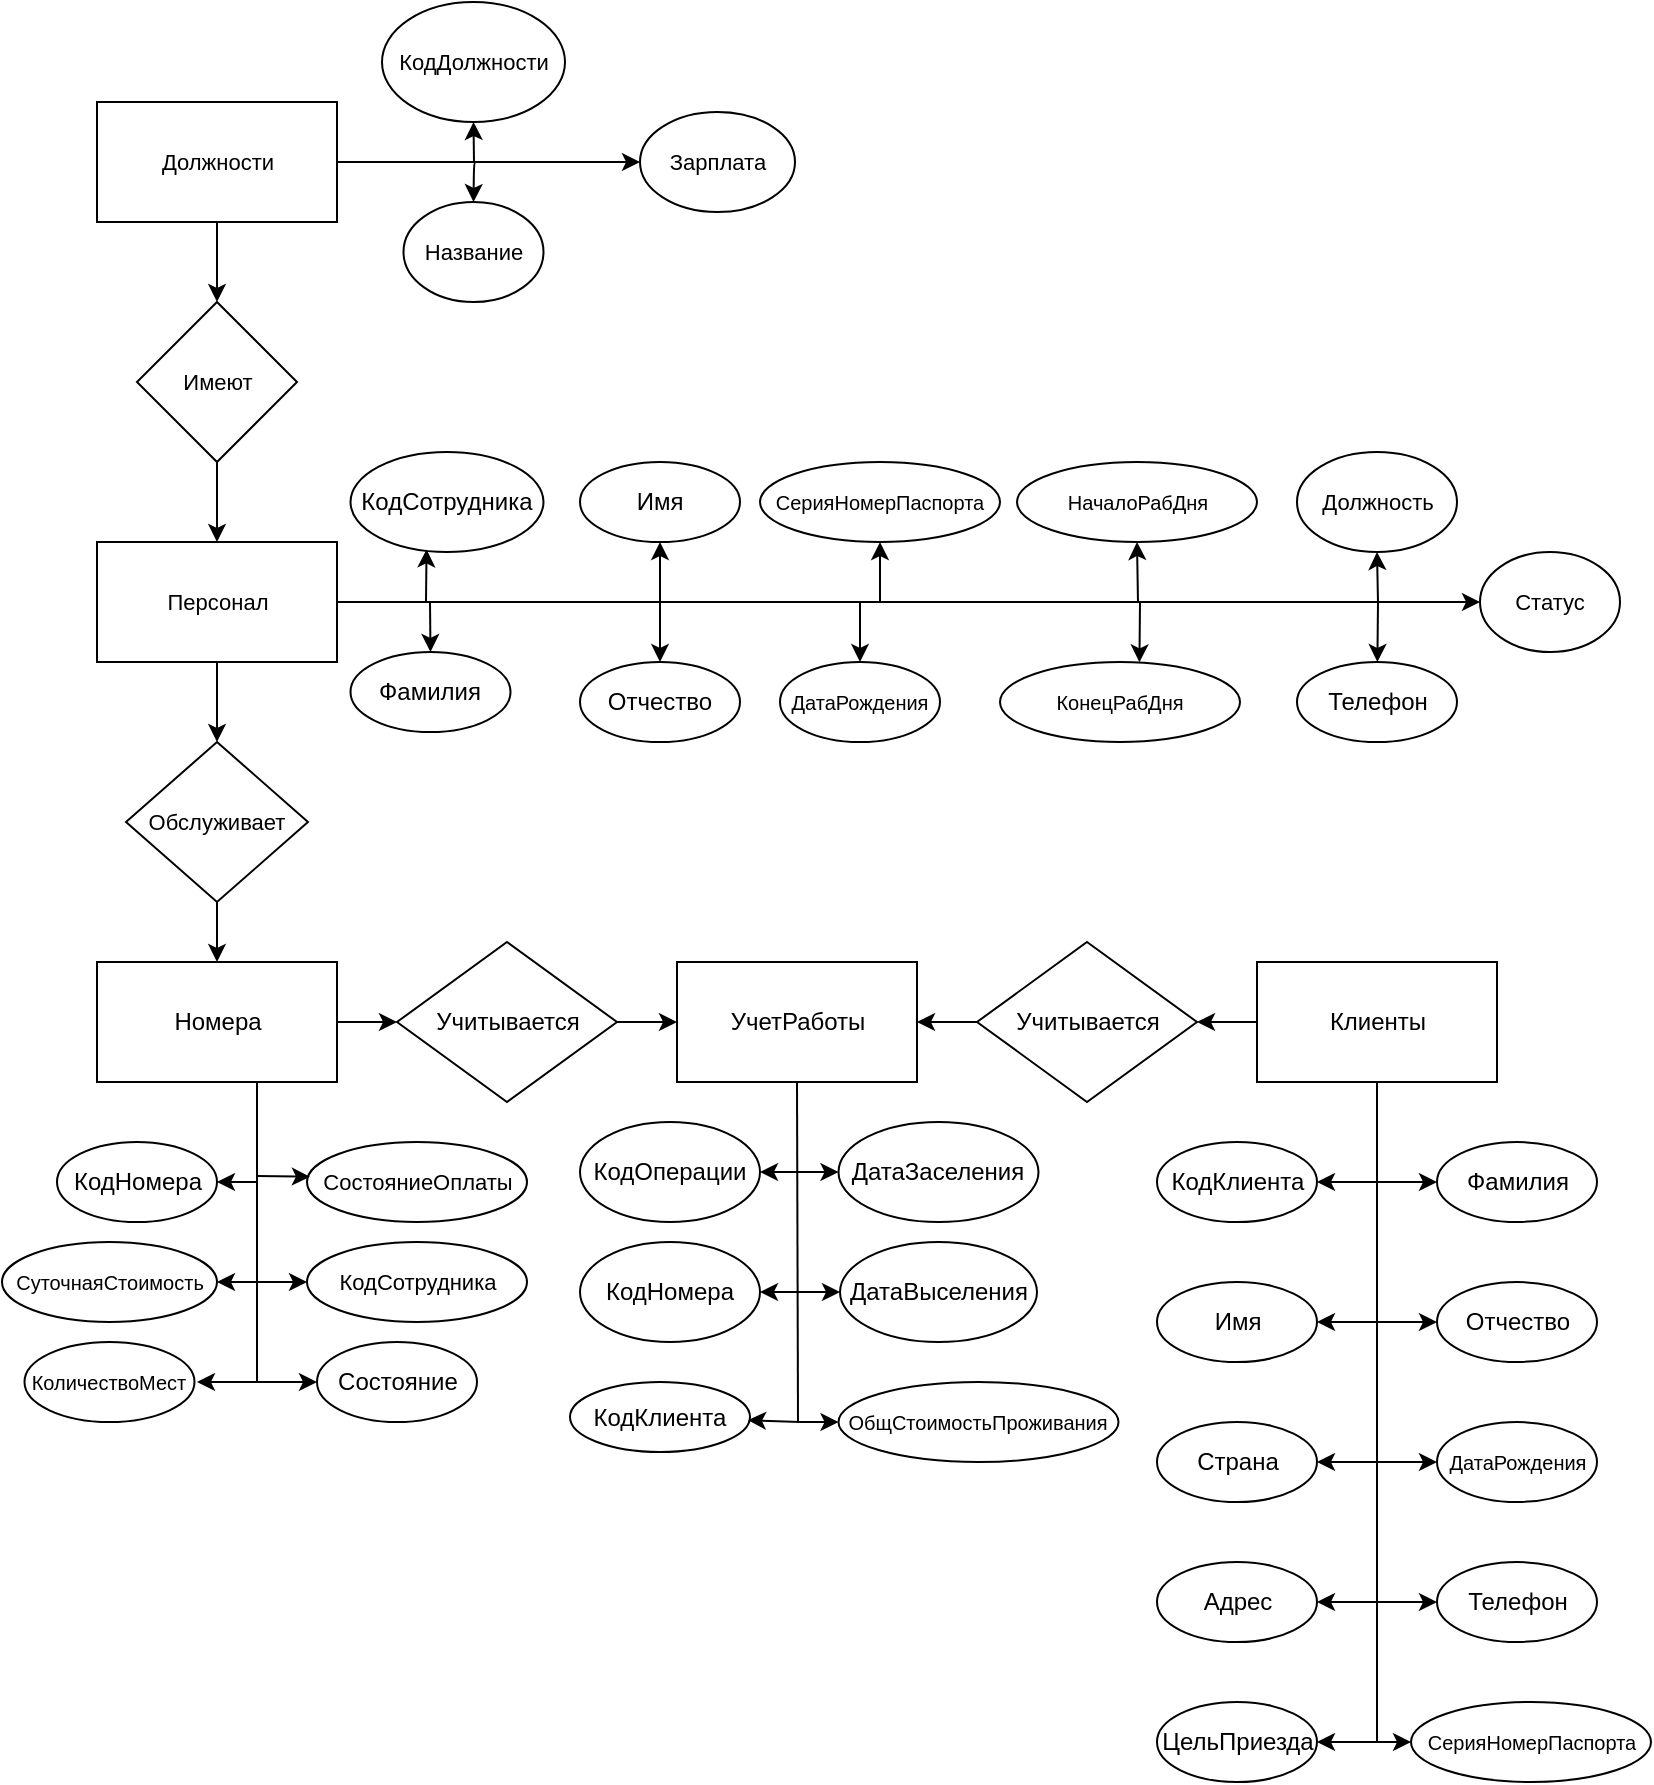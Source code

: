 <mxfile version="13.7.9" type="device"><diagram id="JYYi_3FRuW_kqckig6DT" name="Страница 1"><mxGraphModel dx="1217" dy="706" grid="1" gridSize="10" guides="1" tooltips="1" connect="1" arrows="1" fold="1" page="1" pageScale="1" pageWidth="827" pageHeight="1169" math="0" shadow="0"><root><mxCell id="0"/><mxCell id="1" parent="0"/><mxCell id="6HAHX0-zVU4z79cHgu2h-4" value="УчетРаботы" style="rounded=0;whiteSpace=wrap;html=1;" parent="1" vertex="1"><mxGeometry x="338.5" y="490" width="120" height="60" as="geometry"/></mxCell><mxCell id="6HAHX0-zVU4z79cHgu2h-11" style="edgeStyle=orthogonalEdgeStyle;rounded=0;orthogonalLoop=1;jettySize=auto;html=1;entryX=0;entryY=0.5;entryDx=0;entryDy=0;" parent="1" source="6HAHX0-zVU4z79cHgu2h-6" target="6HAHX0-zVU4z79cHgu2h-4" edge="1"><mxGeometry relative="1" as="geometry"/></mxCell><mxCell id="6HAHX0-zVU4z79cHgu2h-6" value="Учитывается" style="rhombus;whiteSpace=wrap;html=1;" parent="1" vertex="1"><mxGeometry x="198.5" y="480" width="110" height="80" as="geometry"/></mxCell><mxCell id="6HAHX0-zVU4z79cHgu2h-12" style="edgeStyle=orthogonalEdgeStyle;rounded=0;orthogonalLoop=1;jettySize=auto;html=1;entryX=1;entryY=0.5;entryDx=0;entryDy=0;" parent="1" source="6HAHX0-zVU4z79cHgu2h-7" target="6HAHX0-zVU4z79cHgu2h-4" edge="1"><mxGeometry relative="1" as="geometry"/></mxCell><mxCell id="6HAHX0-zVU4z79cHgu2h-7" value="Учитывается" style="rhombus;whiteSpace=wrap;html=1;" parent="1" vertex="1"><mxGeometry x="488.5" y="480" width="110" height="80" as="geometry"/></mxCell><mxCell id="6HAHX0-zVU4z79cHgu2h-13" style="edgeStyle=orthogonalEdgeStyle;rounded=0;orthogonalLoop=1;jettySize=auto;html=1;entryX=1;entryY=0.5;entryDx=0;entryDy=0;" parent="1" source="6HAHX0-zVU4z79cHgu2h-8" target="6HAHX0-zVU4z79cHgu2h-7" edge="1"><mxGeometry relative="1" as="geometry"/></mxCell><mxCell id="6HAHX0-zVU4z79cHgu2h-8" value="Клиенты" style="rounded=0;whiteSpace=wrap;html=1;" parent="1" vertex="1"><mxGeometry x="628.5" y="490" width="120" height="60" as="geometry"/></mxCell><mxCell id="6HAHX0-zVU4z79cHgu2h-10" style="edgeStyle=orthogonalEdgeStyle;rounded=0;orthogonalLoop=1;jettySize=auto;html=1;entryX=0;entryY=0.5;entryDx=0;entryDy=0;" parent="1" source="6HAHX0-zVU4z79cHgu2h-9" target="6HAHX0-zVU4z79cHgu2h-6" edge="1"><mxGeometry relative="1" as="geometry"/></mxCell><mxCell id="6HAHX0-zVU4z79cHgu2h-9" value="Номера" style="rounded=0;whiteSpace=wrap;html=1;" parent="1" vertex="1"><mxGeometry x="48.5" y="490" width="120" height="60" as="geometry"/></mxCell><mxCell id="6HAHX0-zVU4z79cHgu2h-14" value="КодКлиента" style="ellipse;whiteSpace=wrap;html=1;" parent="1" vertex="1"><mxGeometry x="578.5" y="580" width="80" height="40" as="geometry"/></mxCell><mxCell id="6HAHX0-zVU4z79cHgu2h-17" value="Фамилия" style="ellipse;whiteSpace=wrap;html=1;" parent="1" vertex="1"><mxGeometry x="718.5" y="580" width="80" height="40" as="geometry"/></mxCell><mxCell id="6HAHX0-zVU4z79cHgu2h-18" value="Имя" style="ellipse;whiteSpace=wrap;html=1;" parent="1" vertex="1"><mxGeometry x="578.5" y="650" width="80" height="40" as="geometry"/></mxCell><mxCell id="6HAHX0-zVU4z79cHgu2h-19" value="Отчество" style="ellipse;whiteSpace=wrap;html=1;" parent="1" vertex="1"><mxGeometry x="718.5" y="650" width="80" height="40" as="geometry"/></mxCell><mxCell id="6HAHX0-zVU4z79cHgu2h-20" value="Страна" style="ellipse;whiteSpace=wrap;html=1;" parent="1" vertex="1"><mxGeometry x="578.5" y="720" width="80" height="40" as="geometry"/></mxCell><mxCell id="6HAHX0-zVU4z79cHgu2h-22" value="СерияНомерПаспорта" style="ellipse;whiteSpace=wrap;html=1;align=center;horizontal=1;verticalAlign=middle;fontSize=10;" parent="1" vertex="1"><mxGeometry x="705.5" y="860" width="120" height="40" as="geometry"/></mxCell><mxCell id="6HAHX0-zVU4z79cHgu2h-23" value="Адрес" style="ellipse;whiteSpace=wrap;html=1;" parent="1" vertex="1"><mxGeometry x="578.5" y="790" width="80" height="40" as="geometry"/></mxCell><mxCell id="6HAHX0-zVU4z79cHgu2h-24" value="ДатаРождения" style="ellipse;whiteSpace=wrap;html=1;fontSize=10;" parent="1" vertex="1"><mxGeometry x="718.5" y="720" width="80" height="40" as="geometry"/></mxCell><mxCell id="6HAHX0-zVU4z79cHgu2h-25" value="ЦельПриезда" style="ellipse;whiteSpace=wrap;html=1;" parent="1" vertex="1"><mxGeometry x="578.5" y="860" width="80" height="40" as="geometry"/></mxCell><mxCell id="6HAHX0-zVU4z79cHgu2h-26" value="Телефон" style="ellipse;whiteSpace=wrap;html=1;" parent="1" vertex="1"><mxGeometry x="718.5" y="790" width="80" height="40" as="geometry"/></mxCell><mxCell id="6HAHX0-zVU4z79cHgu2h-28" value="" style="endArrow=none;html=1;fontSize=10;entryX=0.5;entryY=1;entryDx=0;entryDy=0;" parent="1" target="6HAHX0-zVU4z79cHgu2h-8" edge="1"><mxGeometry width="50" height="50" relative="1" as="geometry"><mxPoint x="688.5" y="880" as="sourcePoint"/><mxPoint x="598.5" y="680" as="targetPoint"/></mxGeometry></mxCell><mxCell id="6HAHX0-zVU4z79cHgu2h-30" value="" style="endArrow=classic;html=1;fontSize=10;" parent="1" target="6HAHX0-zVU4z79cHgu2h-25" edge="1"><mxGeometry width="50" height="50" relative="1" as="geometry"><mxPoint x="688.5" y="880" as="sourcePoint"/><mxPoint x="598.5" y="680" as="targetPoint"/></mxGeometry></mxCell><mxCell id="6HAHX0-zVU4z79cHgu2h-31" value="" style="endArrow=classic;html=1;fontSize=10;entryX=0;entryY=0.5;entryDx=0;entryDy=0;" parent="1" target="6HAHX0-zVU4z79cHgu2h-22" edge="1"><mxGeometry width="50" height="50" relative="1" as="geometry"><mxPoint x="688.5" y="880" as="sourcePoint"/><mxPoint x="598.5" y="680" as="targetPoint"/></mxGeometry></mxCell><mxCell id="6HAHX0-zVU4z79cHgu2h-32" value="" style="endArrow=classic;html=1;fontSize=10;entryX=0;entryY=0.5;entryDx=0;entryDy=0;" parent="1" target="6HAHX0-zVU4z79cHgu2h-26" edge="1"><mxGeometry width="50" height="50" relative="1" as="geometry"><mxPoint x="688.5" y="810" as="sourcePoint"/><mxPoint x="498.5" y="770" as="targetPoint"/></mxGeometry></mxCell><mxCell id="6HAHX0-zVU4z79cHgu2h-33" value="" style="endArrow=classic;html=1;fontSize=10;entryX=1;entryY=0.5;entryDx=0;entryDy=0;" parent="1" target="6HAHX0-zVU4z79cHgu2h-23" edge="1"><mxGeometry width="50" height="50" relative="1" as="geometry"><mxPoint x="688.5" y="810" as="sourcePoint"/><mxPoint x="478.5" y="790" as="targetPoint"/></mxGeometry></mxCell><mxCell id="6HAHX0-zVU4z79cHgu2h-34" value="" style="endArrow=classic;html=1;fontSize=10;entryX=0;entryY=0.5;entryDx=0;entryDy=0;" parent="1" target="6HAHX0-zVU4z79cHgu2h-24" edge="1"><mxGeometry width="50" height="50" relative="1" as="geometry"><mxPoint x="688.5" y="740" as="sourcePoint"/><mxPoint x="468.5" y="740" as="targetPoint"/></mxGeometry></mxCell><mxCell id="6HAHX0-zVU4z79cHgu2h-35" value="" style="endArrow=classic;html=1;fontSize=10;" parent="1" edge="1"><mxGeometry width="50" height="50" relative="1" as="geometry"><mxPoint x="688.5" y="740" as="sourcePoint"/><mxPoint x="658.5" y="740" as="targetPoint"/></mxGeometry></mxCell><mxCell id="6HAHX0-zVU4z79cHgu2h-36" value="" style="endArrow=classic;html=1;fontSize=10;entryX=0;entryY=0.5;entryDx=0;entryDy=0;" parent="1" target="6HAHX0-zVU4z79cHgu2h-19" edge="1"><mxGeometry width="50" height="50" relative="1" as="geometry"><mxPoint x="688.5" y="670" as="sourcePoint"/><mxPoint x="468.5" y="650" as="targetPoint"/></mxGeometry></mxCell><mxCell id="6HAHX0-zVU4z79cHgu2h-37" value="" style="endArrow=classic;html=1;fontSize=10;" parent="1" edge="1"><mxGeometry width="50" height="50" relative="1" as="geometry"><mxPoint x="688.5" y="670" as="sourcePoint"/><mxPoint x="658.5" y="670" as="targetPoint"/></mxGeometry></mxCell><mxCell id="6HAHX0-zVU4z79cHgu2h-38" value="" style="endArrow=classic;html=1;fontSize=10;entryX=0;entryY=0.5;entryDx=0;entryDy=0;" parent="1" target="6HAHX0-zVU4z79cHgu2h-17" edge="1"><mxGeometry width="50" height="50" relative="1" as="geometry"><mxPoint x="688.5" y="600" as="sourcePoint"/><mxPoint x="518.5" y="620" as="targetPoint"/></mxGeometry></mxCell><mxCell id="6HAHX0-zVU4z79cHgu2h-39" value="" style="endArrow=classic;html=1;fontSize=10;entryX=1;entryY=0.5;entryDx=0;entryDy=0;" parent="1" target="6HAHX0-zVU4z79cHgu2h-14" edge="1"><mxGeometry width="50" height="50" relative="1" as="geometry"><mxPoint x="688.5" y="600" as="sourcePoint"/><mxPoint x="488.5" y="650" as="targetPoint"/></mxGeometry></mxCell><mxCell id="6HAHX0-zVU4z79cHgu2h-41" value="КодНомера" style="ellipse;whiteSpace=wrap;html=1;" parent="1" vertex="1"><mxGeometry x="28.5" y="580" width="80" height="40" as="geometry"/></mxCell><mxCell id="6HAHX0-zVU4z79cHgu2h-42" value="Состояние" style="ellipse;whiteSpace=wrap;html=1;" parent="1" vertex="1"><mxGeometry x="158.5" y="680" width="80" height="40" as="geometry"/></mxCell><mxCell id="6HAHX0-zVU4z79cHgu2h-43" value="СуточнаяСтоимость" style="ellipse;whiteSpace=wrap;html=1;fontSize=10;" parent="1" vertex="1"><mxGeometry x="1" y="630" width="107.5" height="40" as="geometry"/></mxCell><mxCell id="6HAHX0-zVU4z79cHgu2h-44" value="КоличествоМест" style="ellipse;whiteSpace=wrap;html=1;fontSize=10;" parent="1" vertex="1"><mxGeometry x="12.25" y="680" width="85" height="40" as="geometry"/></mxCell><mxCell id="6HAHX0-zVU4z79cHgu2h-45" value="СостояниеОплаты" style="ellipse;whiteSpace=wrap;html=1;fontSize=11;" parent="1" vertex="1"><mxGeometry x="153.5" y="580" width="110" height="40" as="geometry"/></mxCell><mxCell id="6HAHX0-zVU4z79cHgu2h-46" value="КодСотрудника" style="ellipse;whiteSpace=wrap;html=1;fontSize=11;" parent="1" vertex="1"><mxGeometry x="153.5" y="630" width="110" height="40" as="geometry"/></mxCell><mxCell id="6HAHX0-zVU4z79cHgu2h-47" value="" style="endArrow=none;html=1;fontSize=11;" parent="1" edge="1"><mxGeometry width="50" height="50" relative="1" as="geometry"><mxPoint x="128.5" y="550" as="sourcePoint"/><mxPoint x="128.5" y="700" as="targetPoint"/></mxGeometry></mxCell><mxCell id="6HAHX0-zVU4z79cHgu2h-55" value="" style="endArrow=classic;html=1;strokeWidth=1;fontSize=11;" parent="1" edge="1"><mxGeometry width="50" height="50" relative="1" as="geometry"><mxPoint x="128.5" y="700" as="sourcePoint"/><mxPoint x="98.5" y="700" as="targetPoint"/></mxGeometry></mxCell><mxCell id="6HAHX0-zVU4z79cHgu2h-56" value="" style="endArrow=classic;html=1;strokeWidth=1;fontSize=11;entryX=0;entryY=0.5;entryDx=0;entryDy=0;" parent="1" target="6HAHX0-zVU4z79cHgu2h-42" edge="1"><mxGeometry width="50" height="50" relative="1" as="geometry"><mxPoint x="118.5" y="700" as="sourcePoint"/><mxPoint x="165.5" y="701" as="targetPoint"/></mxGeometry></mxCell><mxCell id="6HAHX0-zVU4z79cHgu2h-57" value="" style="endArrow=classic;html=1;strokeWidth=1;fontSize=11;entryX=0;entryY=0.5;entryDx=0;entryDy=0;" parent="1" target="6HAHX0-zVU4z79cHgu2h-46" edge="1"><mxGeometry width="50" height="50" relative="1" as="geometry"><mxPoint x="128.5" y="650" as="sourcePoint"/><mxPoint x="138.5" y="660" as="targetPoint"/></mxGeometry></mxCell><mxCell id="6HAHX0-zVU4z79cHgu2h-58" value="" style="endArrow=classic;html=1;strokeWidth=1;fontSize=11;" parent="1" edge="1"><mxGeometry width="50" height="50" relative="1" as="geometry"><mxPoint x="128.5" y="650" as="sourcePoint"/><mxPoint x="108.5" y="650" as="targetPoint"/></mxGeometry></mxCell><mxCell id="6HAHX0-zVU4z79cHgu2h-59" value="" style="endArrow=classic;html=1;strokeWidth=1;fontSize=11;entryX=0.013;entryY=0.435;entryDx=0;entryDy=0;entryPerimeter=0;" parent="1" target="6HAHX0-zVU4z79cHgu2h-45" edge="1"><mxGeometry width="50" height="50" relative="1" as="geometry"><mxPoint x="128.5" y="597" as="sourcePoint"/><mxPoint x="148.5" y="590" as="targetPoint"/></mxGeometry></mxCell><mxCell id="6HAHX0-zVU4z79cHgu2h-60" value="" style="endArrow=classic;html=1;strokeWidth=1;fontSize=11;entryX=1;entryY=0.5;entryDx=0;entryDy=0;" parent="1" target="6HAHX0-zVU4z79cHgu2h-41" edge="1"><mxGeometry width="50" height="50" relative="1" as="geometry"><mxPoint x="128.5" y="600" as="sourcePoint"/><mxPoint x="108.5" y="580" as="targetPoint"/></mxGeometry></mxCell><mxCell id="6HAHX0-zVU4z79cHgu2h-63" style="edgeStyle=orthogonalEdgeStyle;rounded=0;jumpSize=6;orthogonalLoop=1;jettySize=auto;html=1;entryX=0.5;entryY=0;entryDx=0;entryDy=0;startSize=6;targetPerimeterSpacing=0;strokeWidth=1;fontSize=11;" parent="1" source="6HAHX0-zVU4z79cHgu2h-61" target="6HAHX0-zVU4z79cHgu2h-62" edge="1"><mxGeometry relative="1" as="geometry"/></mxCell><mxCell id="6HAHX0-zVU4z79cHgu2h-76" style="edgeStyle=orthogonalEdgeStyle;rounded=0;jumpSize=6;orthogonalLoop=1;jettySize=auto;html=1;entryX=0;entryY=0.5;entryDx=0;entryDy=0;startSize=6;targetPerimeterSpacing=0;strokeWidth=1;fontSize=11;" parent="1" source="6HAHX0-zVU4z79cHgu2h-61" target="6HAHX0-zVU4z79cHgu2h-75" edge="1"><mxGeometry relative="1" as="geometry"/></mxCell><mxCell id="6HAHX0-zVU4z79cHgu2h-61" value="Персонал" style="rounded=0;whiteSpace=wrap;html=1;fontSize=11;align=center;" parent="1" vertex="1"><mxGeometry x="48.5" y="280" width="120" height="60" as="geometry"/></mxCell><mxCell id="6HAHX0-zVU4z79cHgu2h-64" style="edgeStyle=orthogonalEdgeStyle;rounded=0;jumpSize=6;orthogonalLoop=1;jettySize=auto;html=1;entryX=0.5;entryY=0;entryDx=0;entryDy=0;startSize=6;targetPerimeterSpacing=0;strokeWidth=1;fontSize=11;" parent="1" source="6HAHX0-zVU4z79cHgu2h-62" target="6HAHX0-zVU4z79cHgu2h-9" edge="1"><mxGeometry relative="1" as="geometry"/></mxCell><mxCell id="6HAHX0-zVU4z79cHgu2h-62" value="Обслуживает" style="rhombus;whiteSpace=wrap;html=1;fontSize=11;align=center;" parent="1" vertex="1"><mxGeometry x="63" y="380" width="91" height="80" as="geometry"/></mxCell><mxCell id="6HAHX0-zVU4z79cHgu2h-65" value="КодСотрудника" style="ellipse;whiteSpace=wrap;html=1;" parent="1" vertex="1"><mxGeometry x="175.25" y="235" width="96.5" height="50" as="geometry"/></mxCell><mxCell id="6HAHX0-zVU4z79cHgu2h-66" value="Фамилия" style="ellipse;whiteSpace=wrap;html=1;" parent="1" vertex="1"><mxGeometry x="175.25" y="335" width="80" height="40" as="geometry"/></mxCell><mxCell id="6HAHX0-zVU4z79cHgu2h-67" value="Имя" style="ellipse;whiteSpace=wrap;html=1;" parent="1" vertex="1"><mxGeometry x="290" y="240" width="80" height="40" as="geometry"/></mxCell><mxCell id="6HAHX0-zVU4z79cHgu2h-68" value="Отчество" style="ellipse;whiteSpace=wrap;html=1;" parent="1" vertex="1"><mxGeometry x="290" y="340" width="80" height="40" as="geometry"/></mxCell><mxCell id="6HAHX0-zVU4z79cHgu2h-69" value="СерияНомерПаспорта" style="ellipse;whiteSpace=wrap;html=1;align=center;horizontal=1;verticalAlign=middle;fontSize=10;" parent="1" vertex="1"><mxGeometry x="380" y="240" width="120" height="40" as="geometry"/></mxCell><mxCell id="6HAHX0-zVU4z79cHgu2h-70" value="ДатаРождения" style="ellipse;whiteSpace=wrap;html=1;fontSize=10;" parent="1" vertex="1"><mxGeometry x="390" y="340" width="80" height="40" as="geometry"/></mxCell><mxCell id="6HAHX0-zVU4z79cHgu2h-71" value="НачалоРабДня" style="ellipse;whiteSpace=wrap;html=1;align=center;horizontal=1;verticalAlign=middle;fontSize=10;" parent="1" vertex="1"><mxGeometry x="508.5" y="240" width="120" height="40" as="geometry"/></mxCell><mxCell id="6HAHX0-zVU4z79cHgu2h-72" value="КонецРабДня" style="ellipse;whiteSpace=wrap;html=1;align=center;horizontal=1;verticalAlign=middle;fontSize=10;" parent="1" vertex="1"><mxGeometry x="500" y="340" width="120" height="40" as="geometry"/></mxCell><mxCell id="6HAHX0-zVU4z79cHgu2h-73" value="Должность" style="ellipse;whiteSpace=wrap;html=1;fontSize=11;align=center;" parent="1" vertex="1"><mxGeometry x="648.5" y="235" width="80" height="50" as="geometry"/></mxCell><mxCell id="6HAHX0-zVU4z79cHgu2h-74" value="Телефон" style="ellipse;whiteSpace=wrap;html=1;" parent="1" vertex="1"><mxGeometry x="648.5" y="340" width="80" height="40" as="geometry"/></mxCell><mxCell id="6HAHX0-zVU4z79cHgu2h-75" value="Статус" style="ellipse;whiteSpace=wrap;html=1;fontSize=11;align=center;" parent="1" vertex="1"><mxGeometry x="740" y="285" width="70" height="50" as="geometry"/></mxCell><mxCell id="6HAHX0-zVU4z79cHgu2h-78" value="" style="endArrow=classic;html=1;strokeWidth=1;fontSize=11;entryX=0.5;entryY=0;entryDx=0;entryDy=0;" parent="1" target="6HAHX0-zVU4z79cHgu2h-66" edge="1"><mxGeometry width="50" height="50" relative="1" as="geometry"><mxPoint x="215" y="310" as="sourcePoint"/><mxPoint x="270" y="390" as="targetPoint"/></mxGeometry></mxCell><mxCell id="6HAHX0-zVU4z79cHgu2h-79" value="" style="endArrow=classic;html=1;strokeWidth=1;fontSize=11;entryX=0.394;entryY=0.974;entryDx=0;entryDy=0;entryPerimeter=0;" parent="1" target="6HAHX0-zVU4z79cHgu2h-65" edge="1"><mxGeometry width="50" height="50" relative="1" as="geometry"><mxPoint x="213" y="310" as="sourcePoint"/><mxPoint x="280" y="380" as="targetPoint"/></mxGeometry></mxCell><mxCell id="6HAHX0-zVU4z79cHgu2h-80" value="" style="endArrow=classic;html=1;strokeWidth=1;fontSize=11;entryX=0.5;entryY=1;entryDx=0;entryDy=0;" parent="1" target="6HAHX0-zVU4z79cHgu2h-67" edge="1"><mxGeometry width="50" height="50" relative="1" as="geometry"><mxPoint x="330" y="310" as="sourcePoint"/><mxPoint x="300" y="390" as="targetPoint"/></mxGeometry></mxCell><mxCell id="6HAHX0-zVU4z79cHgu2h-81" value="" style="endArrow=classic;html=1;strokeWidth=1;fontSize=11;entryX=0.5;entryY=0;entryDx=0;entryDy=0;" parent="1" target="6HAHX0-zVU4z79cHgu2h-68" edge="1"><mxGeometry width="50" height="50" relative="1" as="geometry"><mxPoint x="330" y="310" as="sourcePoint"/><mxPoint x="310" y="400" as="targetPoint"/></mxGeometry></mxCell><mxCell id="6HAHX0-zVU4z79cHgu2h-82" value="" style="endArrow=classic;html=1;strokeWidth=1;fontSize=11;entryX=0.5;entryY=0;entryDx=0;entryDy=0;" parent="1" target="6HAHX0-zVU4z79cHgu2h-70" edge="1"><mxGeometry width="50" height="50" relative="1" as="geometry"><mxPoint x="430" y="310" as="sourcePoint"/><mxPoint x="410" y="400" as="targetPoint"/></mxGeometry></mxCell><mxCell id="6HAHX0-zVU4z79cHgu2h-83" value="" style="endArrow=classic;html=1;strokeWidth=1;fontSize=11;entryX=0.5;entryY=1;entryDx=0;entryDy=0;" parent="1" target="6HAHX0-zVU4z79cHgu2h-69" edge="1"><mxGeometry width="50" height="50" relative="1" as="geometry"><mxPoint x="440" y="310" as="sourcePoint"/><mxPoint x="410" y="400" as="targetPoint"/></mxGeometry></mxCell><mxCell id="6HAHX0-zVU4z79cHgu2h-84" value="" style="endArrow=classic;html=1;strokeWidth=1;fontSize=11;entryX=0.5;entryY=1;entryDx=0;entryDy=0;" parent="1" target="6HAHX0-zVU4z79cHgu2h-71" edge="1"><mxGeometry width="50" height="50" relative="1" as="geometry"><mxPoint x="569" y="310" as="sourcePoint"/><mxPoint x="510" y="400" as="targetPoint"/></mxGeometry></mxCell><mxCell id="6HAHX0-zVU4z79cHgu2h-85" value="" style="endArrow=classic;html=1;strokeWidth=1;fontSize=11;entryX=0.5;entryY=1;entryDx=0;entryDy=0;" parent="1" target="6HAHX0-zVU4z79cHgu2h-73" edge="1"><mxGeometry width="50" height="50" relative="1" as="geometry"><mxPoint x="689" y="310" as="sourcePoint"/><mxPoint x="680" y="290" as="targetPoint"/></mxGeometry></mxCell><mxCell id="6HAHX0-zVU4z79cHgu2h-86" value="" style="endArrow=classic;html=1;strokeWidth=1;fontSize=11;entryX=0.581;entryY=0.004;entryDx=0;entryDy=0;entryPerimeter=0;" parent="1" target="6HAHX0-zVU4z79cHgu2h-72" edge="1"><mxGeometry width="50" height="50" relative="1" as="geometry"><mxPoint x="570" y="310" as="sourcePoint"/><mxPoint x="530" y="400" as="targetPoint"/></mxGeometry></mxCell><mxCell id="6HAHX0-zVU4z79cHgu2h-87" value="" style="endArrow=classic;html=1;strokeWidth=1;fontSize=11;" parent="1" target="6HAHX0-zVU4z79cHgu2h-74" edge="1"><mxGeometry width="50" height="50" relative="1" as="geometry"><mxPoint x="689" y="310" as="sourcePoint"/><mxPoint x="750" y="400" as="targetPoint"/></mxGeometry></mxCell><mxCell id="6HAHX0-zVU4z79cHgu2h-91" style="edgeStyle=orthogonalEdgeStyle;rounded=0;jumpSize=6;orthogonalLoop=1;jettySize=auto;html=1;entryX=0.5;entryY=0;entryDx=0;entryDy=0;startSize=6;targetPerimeterSpacing=0;strokeWidth=1;fontSize=11;" parent="1" source="6HAHX0-zVU4z79cHgu2h-88" target="6HAHX0-zVU4z79cHgu2h-61" edge="1"><mxGeometry relative="1" as="geometry"/></mxCell><mxCell id="6HAHX0-zVU4z79cHgu2h-88" value="Имеют" style="rhombus;whiteSpace=wrap;html=1;fontSize=11;align=center;" parent="1" vertex="1"><mxGeometry x="68.5" y="160" width="80" height="80" as="geometry"/></mxCell><mxCell id="6HAHX0-zVU4z79cHgu2h-90" style="edgeStyle=orthogonalEdgeStyle;rounded=0;jumpSize=6;orthogonalLoop=1;jettySize=auto;html=1;entryX=0.5;entryY=0;entryDx=0;entryDy=0;startSize=6;targetPerimeterSpacing=0;strokeWidth=1;fontSize=11;" parent="1" source="6HAHX0-zVU4z79cHgu2h-89" target="6HAHX0-zVU4z79cHgu2h-88" edge="1"><mxGeometry relative="1" as="geometry"/></mxCell><mxCell id="6HAHX0-zVU4z79cHgu2h-95" style="edgeStyle=orthogonalEdgeStyle;rounded=0;jumpSize=6;orthogonalLoop=1;jettySize=auto;html=1;entryX=0;entryY=0.5;entryDx=0;entryDy=0;startSize=6;targetPerimeterSpacing=0;strokeWidth=1;fontSize=11;" parent="1" source="6HAHX0-zVU4z79cHgu2h-89" target="6HAHX0-zVU4z79cHgu2h-94" edge="1"><mxGeometry relative="1" as="geometry"/></mxCell><mxCell id="6HAHX0-zVU4z79cHgu2h-89" value="Должности" style="rounded=0;whiteSpace=wrap;html=1;fontSize=11;align=center;" parent="1" vertex="1"><mxGeometry x="48.5" y="60" width="120" height="60" as="geometry"/></mxCell><mxCell id="6HAHX0-zVU4z79cHgu2h-92" value="КодДолжности" style="ellipse;whiteSpace=wrap;html=1;fontSize=11;align=center;" parent="1" vertex="1"><mxGeometry x="191" y="10" width="91.5" height="60" as="geometry"/></mxCell><mxCell id="6HAHX0-zVU4z79cHgu2h-93" value="Название" style="ellipse;whiteSpace=wrap;html=1;fontSize=11;align=center;" parent="1" vertex="1"><mxGeometry x="201.75" y="110" width="70" height="50" as="geometry"/></mxCell><mxCell id="6HAHX0-zVU4z79cHgu2h-94" value="Зарплата" style="ellipse;whiteSpace=wrap;html=1;fontSize=11;align=center;" parent="1" vertex="1"><mxGeometry x="320" y="65" width="77.5" height="50" as="geometry"/></mxCell><mxCell id="6HAHX0-zVU4z79cHgu2h-96" value="" style="endArrow=classic;html=1;strokeWidth=1;fontSize=11;entryX=0.5;entryY=1;entryDx=0;entryDy=0;" parent="1" target="6HAHX0-zVU4z79cHgu2h-92" edge="1"><mxGeometry width="50" height="50" relative="1" as="geometry"><mxPoint x="237" y="90" as="sourcePoint"/><mxPoint x="460" y="190" as="targetPoint"/></mxGeometry></mxCell><mxCell id="6HAHX0-zVU4z79cHgu2h-97" value="" style="endArrow=classic;html=1;strokeWidth=1;fontSize=11;" parent="1" target="6HAHX0-zVU4z79cHgu2h-93" edge="1"><mxGeometry width="50" height="50" relative="1" as="geometry"><mxPoint x="238" y="90" as="sourcePoint"/><mxPoint x="350" y="140" as="targetPoint"/><Array as="points"><mxPoint x="237" y="90"/></Array></mxGeometry></mxCell><mxCell id="uEHgxXb0e3DbMaf7n-A3-1" value="КодОперации" style="ellipse;whiteSpace=wrap;html=1;" vertex="1" parent="1"><mxGeometry x="290" y="570" width="90" height="50" as="geometry"/></mxCell><mxCell id="uEHgxXb0e3DbMaf7n-A3-2" value="КодНомера" style="ellipse;whiteSpace=wrap;html=1;" vertex="1" parent="1"><mxGeometry x="290" y="630" width="90" height="50" as="geometry"/></mxCell><mxCell id="uEHgxXb0e3DbMaf7n-A3-3" value="КодКлиента" style="ellipse;whiteSpace=wrap;html=1;" vertex="1" parent="1"><mxGeometry x="285" y="700" width="90" height="35" as="geometry"/></mxCell><mxCell id="uEHgxXb0e3DbMaf7n-A3-4" value="ДатаЗаселения" style="ellipse;whiteSpace=wrap;html=1;" vertex="1" parent="1"><mxGeometry x="419.25" y="570" width="100" height="50" as="geometry"/></mxCell><mxCell id="uEHgxXb0e3DbMaf7n-A3-5" value="ДатаВыселения" style="ellipse;whiteSpace=wrap;html=1;" vertex="1" parent="1"><mxGeometry x="420" y="630" width="98.5" height="50" as="geometry"/></mxCell><mxCell id="uEHgxXb0e3DbMaf7n-A3-6" value="ОбщСтоимостьПроживания" style="ellipse;whiteSpace=wrap;html=1;fontSize=10;" vertex="1" parent="1"><mxGeometry x="419.25" y="700" width="140" height="40" as="geometry"/></mxCell><mxCell id="uEHgxXb0e3DbMaf7n-A3-10" value="" style="endArrow=none;html=1;fontSize=10;entryX=0.5;entryY=1;entryDx=0;entryDy=0;" edge="1" parent="1" target="6HAHX0-zVU4z79cHgu2h-4"><mxGeometry width="50" height="50" relative="1" as="geometry"><mxPoint x="399" y="720" as="sourcePoint"/><mxPoint x="350" y="770" as="targetPoint"/></mxGeometry></mxCell><mxCell id="uEHgxXb0e3DbMaf7n-A3-12" value="" style="endArrow=classic;html=1;fontSize=10;entryX=0;entryY=0.5;entryDx=0;entryDy=0;" edge="1" parent="1" target="uEHgxXb0e3DbMaf7n-A3-6"><mxGeometry width="50" height="50" relative="1" as="geometry"><mxPoint x="400" y="720" as="sourcePoint"/><mxPoint x="450" y="720" as="targetPoint"/></mxGeometry></mxCell><mxCell id="uEHgxXb0e3DbMaf7n-A3-13" value="" style="endArrow=classic;html=1;fontSize=10;entryX=0.989;entryY=0.545;entryDx=0;entryDy=0;entryPerimeter=0;" edge="1" parent="1" target="uEHgxXb0e3DbMaf7n-A3-3"><mxGeometry width="50" height="50" relative="1" as="geometry"><mxPoint x="400" y="720" as="sourcePoint"/><mxPoint x="370" y="740" as="targetPoint"/></mxGeometry></mxCell><mxCell id="uEHgxXb0e3DbMaf7n-A3-14" value="" style="endArrow=classic;html=1;fontSize=10;entryX=0;entryY=0.5;entryDx=0;entryDy=0;" edge="1" parent="1" target="uEHgxXb0e3DbMaf7n-A3-5"><mxGeometry width="50" height="50" relative="1" as="geometry"><mxPoint x="400" y="655" as="sourcePoint"/><mxPoint x="430" y="640" as="targetPoint"/></mxGeometry></mxCell><mxCell id="uEHgxXb0e3DbMaf7n-A3-15" value="" style="endArrow=classic;html=1;fontSize=10;entryX=1;entryY=0.5;entryDx=0;entryDy=0;" edge="1" parent="1" target="uEHgxXb0e3DbMaf7n-A3-2"><mxGeometry width="50" height="50" relative="1" as="geometry"><mxPoint x="400" y="655" as="sourcePoint"/><mxPoint x="420" y="640" as="targetPoint"/></mxGeometry></mxCell><mxCell id="uEHgxXb0e3DbMaf7n-A3-16" value="" style="endArrow=classic;html=1;fontSize=10;entryX=0;entryY=0.5;entryDx=0;entryDy=0;" edge="1" parent="1" target="uEHgxXb0e3DbMaf7n-A3-4"><mxGeometry width="50" height="50" relative="1" as="geometry"><mxPoint x="400" y="595" as="sourcePoint"/><mxPoint x="420" y="580" as="targetPoint"/></mxGeometry></mxCell><mxCell id="uEHgxXb0e3DbMaf7n-A3-17" value="" style="endArrow=classic;html=1;fontSize=10;" edge="1" parent="1" target="uEHgxXb0e3DbMaf7n-A3-1"><mxGeometry width="50" height="50" relative="1" as="geometry"><mxPoint x="400" y="595" as="sourcePoint"/><mxPoint x="420" y="570" as="targetPoint"/></mxGeometry></mxCell></root></mxGraphModel></diagram></mxfile>